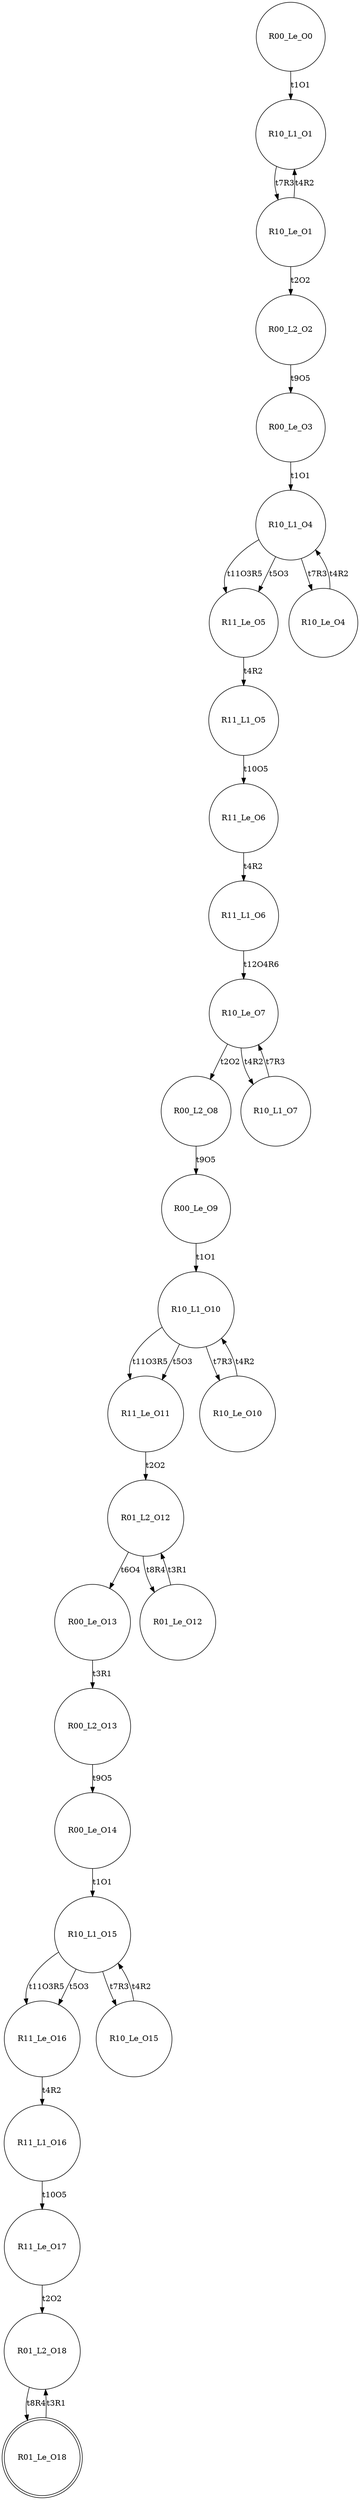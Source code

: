 digraph SCs {
node [shape=circle]; R00_Le_O0 ;
node [shape=circle]; R10_L1_O1 ;
node [shape=circle]; R10_Le_O1 ;
node [shape=circle]; R00_L2_O2 ;
node [shape=circle]; R00_Le_O3 ;
node [shape=circle]; R10_L1_O4 ;
node [shape=circle]; R11_Le_O5 ;
node [shape=circle]; R11_L1_O5 ;
node [shape=circle]; R11_Le_O6 ;
node [shape=circle]; R11_L1_O6 ;
node [shape=circle]; R10_Le_O7 ;
node [shape=circle]; R00_L2_O8 ;
node [shape=circle]; R00_Le_O9 ;
node [shape=circle]; R10_L1_O10 ;
node [shape=circle]; R11_Le_O11 ;
node [shape=circle]; R01_L2_O12 ;
node [shape=circle]; R00_Le_O13 ;
node [shape=circle]; R00_L2_O13 ;
node [shape=circle]; R00_Le_O14 ;
node [shape=circle]; R10_L1_O15 ;
node [shape=circle]; R11_Le_O16 ;
node [shape=circle]; R11_L1_O16 ;
node [shape=circle]; R11_Le_O17 ;
node [shape=circle]; R01_L2_O18 ;
node [shape=doublecircle]; R01_Le_O18 ;
node [shape=circle]; R10_Le_O15 ;
node [shape=circle]; R01_Le_O12 ;
node [shape=circle]; R10_Le_O10 ;
node [shape=circle]; R10_L1_O7 ;
node [shape=circle]; R10_Le_O4 ;
R00_Le_O0 -> R10_L1_O1 [label=t1O1]
R10_L1_O1 -> R10_Le_O1 [label=t7R3]
R10_Le_O1 -> R10_L1_O1 [label=t4R2]
R10_Le_O1 -> R00_L2_O2 [label=t2O2]
R00_L2_O2 -> R00_Le_O3 [label=t9O5]
R00_Le_O3 -> R10_L1_O4 [label=t1O1]
R10_L1_O4 -> R11_Le_O5 [label=t11O3R5]
R10_L1_O4 -> R10_Le_O4 [label=t7R3]
R10_L1_O4 -> R11_Le_O5 [label=t5O3]
R11_Le_O5 -> R11_L1_O5 [label=t4R2]
R11_L1_O5 -> R11_Le_O6 [label=t10O5]
R11_Le_O6 -> R11_L1_O6 [label=t4R2]
R11_L1_O6 -> R10_Le_O7 [label=t12O4R6]
R10_Le_O7 -> R10_L1_O7 [label=t4R2]
R10_Le_O7 -> R00_L2_O8 [label=t2O2]
R00_L2_O8 -> R00_Le_O9 [label=t9O5]
R00_Le_O9 -> R10_L1_O10 [label=t1O1]
R10_L1_O10 -> R11_Le_O11 [label=t11O3R5]
R10_L1_O10 -> R10_Le_O10 [label=t7R3]
R10_L1_O10 -> R11_Le_O11 [label=t5O3]
R11_Le_O11 -> R01_L2_O12 [label=t2O2]
R01_L2_O12 -> R01_Le_O12 [label=t8R4]
R01_L2_O12 -> R00_Le_O13 [label=t6O4]
R00_Le_O13 -> R00_L2_O13 [label=t3R1]
R00_L2_O13 -> R00_Le_O14 [label=t9O5]
R00_Le_O14 -> R10_L1_O15 [label=t1O1]
R10_L1_O15 -> R11_Le_O16 [label=t11O3R5]
R10_L1_O15 -> R10_Le_O15 [label=t7R3]
R10_L1_O15 -> R11_Le_O16 [label=t5O3]
R11_Le_O16 -> R11_L1_O16 [label=t4R2]
R11_L1_O16 -> R11_Le_O17 [label=t10O5]
R11_Le_O17 -> R01_L2_O18 [label=t2O2]
R01_L2_O18 -> R01_Le_O18 [label=t8R4]
R01_Le_O18 -> R01_L2_O18 [label=t3R1]
R10_Le_O15 -> R10_L1_O15 [label=t4R2]
R01_Le_O12 -> R01_L2_O12 [label=t3R1]
R10_Le_O10 -> R10_L1_O10 [label=t4R2]
R10_L1_O7 -> R10_Le_O7 [label=t7R3]
R10_Le_O4 -> R10_L1_O4 [label=t4R2]
}